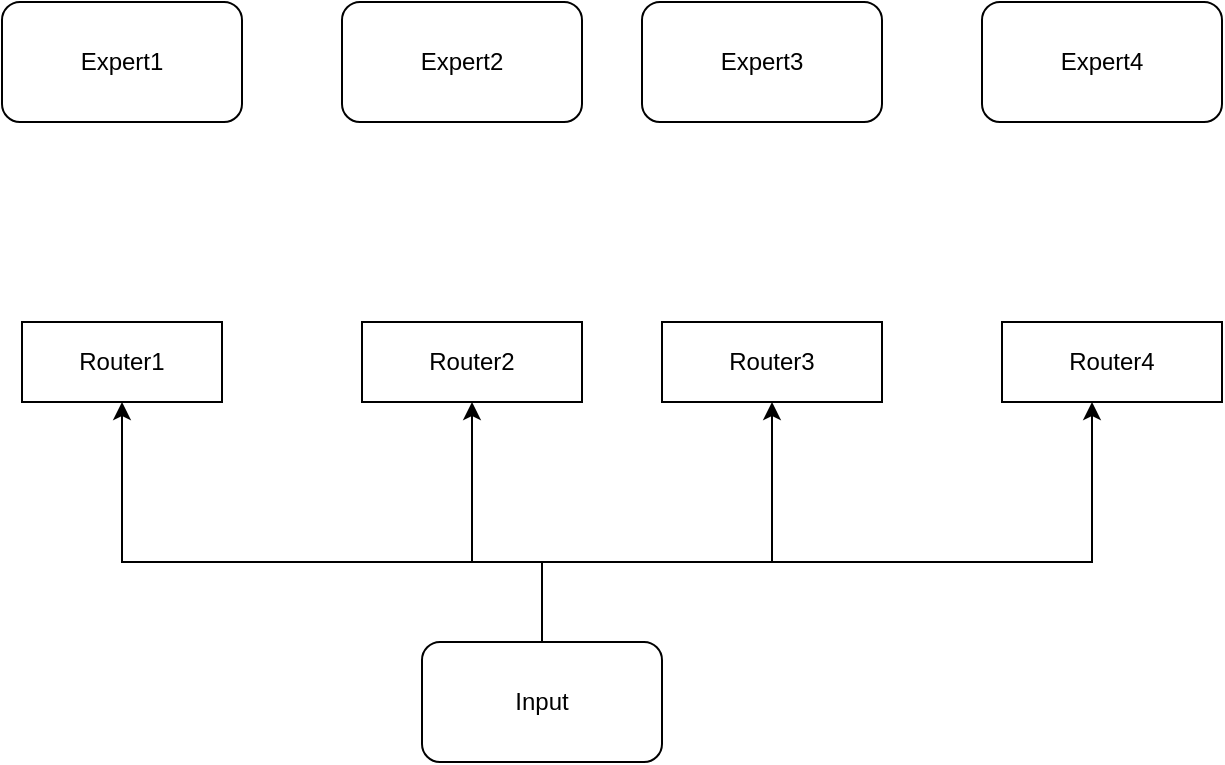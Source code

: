 <mxfile version="23.1.7" type="github">
  <diagram name="Page-1" id="PLbxDN75DThdYP0KRp6C">
    <mxGraphModel dx="994" dy="577" grid="1" gridSize="10" guides="1" tooltips="1" connect="1" arrows="1" fold="1" page="1" pageScale="1" pageWidth="850" pageHeight="1100" math="0" shadow="0">
      <root>
        <mxCell id="0" />
        <mxCell id="1" parent="0" />
        <mxCell id="BJm0aG8vDu-7Nt7-T5gr-1" value="Expert1" style="rounded=1;whiteSpace=wrap;html=1;" vertex="1" parent="1">
          <mxGeometry x="120" y="440" width="120" height="60" as="geometry" />
        </mxCell>
        <mxCell id="BJm0aG8vDu-7Nt7-T5gr-2" value="Expert2" style="rounded=1;whiteSpace=wrap;html=1;" vertex="1" parent="1">
          <mxGeometry x="290" y="440" width="120" height="60" as="geometry" />
        </mxCell>
        <mxCell id="BJm0aG8vDu-7Nt7-T5gr-3" value="Expert3" style="rounded=1;whiteSpace=wrap;html=1;" vertex="1" parent="1">
          <mxGeometry x="440" y="440" width="120" height="60" as="geometry" />
        </mxCell>
        <mxCell id="BJm0aG8vDu-7Nt7-T5gr-4" value="Expert4" style="rounded=1;whiteSpace=wrap;html=1;" vertex="1" parent="1">
          <mxGeometry x="610" y="440" width="120" height="60" as="geometry" />
        </mxCell>
        <mxCell id="BJm0aG8vDu-7Nt7-T5gr-5" value="Router1" style="rounded=0;whiteSpace=wrap;html=1;" vertex="1" parent="1">
          <mxGeometry x="130" y="600" width="100" height="40" as="geometry" />
        </mxCell>
        <mxCell id="BJm0aG8vDu-7Nt7-T5gr-6" value="Router2" style="rounded=0;whiteSpace=wrap;html=1;" vertex="1" parent="1">
          <mxGeometry x="300" y="600" width="110" height="40" as="geometry" />
        </mxCell>
        <mxCell id="BJm0aG8vDu-7Nt7-T5gr-7" value="Router3" style="rounded=0;whiteSpace=wrap;html=1;" vertex="1" parent="1">
          <mxGeometry x="450" y="600" width="110" height="40" as="geometry" />
        </mxCell>
        <mxCell id="BJm0aG8vDu-7Nt7-T5gr-8" value="Router4" style="rounded=0;whiteSpace=wrap;html=1;" vertex="1" parent="1">
          <mxGeometry x="620" y="600" width="110" height="40" as="geometry" />
        </mxCell>
        <mxCell id="BJm0aG8vDu-7Nt7-T5gr-9" value="Input" style="rounded=1;whiteSpace=wrap;html=1;" vertex="1" parent="1">
          <mxGeometry x="330" y="760" width="120" height="60" as="geometry" />
        </mxCell>
        <mxCell id="BJm0aG8vDu-7Nt7-T5gr-10" value="" style="endArrow=classic;html=1;rounded=0;entryX=0.5;entryY=1;entryDx=0;entryDy=0;exitX=0.5;exitY=0;exitDx=0;exitDy=0;" edge="1" parent="1" source="BJm0aG8vDu-7Nt7-T5gr-9" target="BJm0aG8vDu-7Nt7-T5gr-5">
          <mxGeometry width="50" height="50" relative="1" as="geometry">
            <mxPoint x="400" y="600" as="sourcePoint" />
            <mxPoint x="450" y="550" as="targetPoint" />
            <Array as="points">
              <mxPoint x="390" y="720" />
              <mxPoint x="180" y="720" />
            </Array>
          </mxGeometry>
        </mxCell>
        <mxCell id="BJm0aG8vDu-7Nt7-T5gr-11" value="" style="endArrow=classic;html=1;rounded=0;entryX=0.5;entryY=1;entryDx=0;entryDy=0;" edge="1" parent="1">
          <mxGeometry width="50" height="50" relative="1" as="geometry">
            <mxPoint x="380" y="720" as="sourcePoint" />
            <mxPoint x="665" y="640" as="targetPoint" />
            <Array as="points">
              <mxPoint x="665" y="720" />
            </Array>
          </mxGeometry>
        </mxCell>
        <mxCell id="BJm0aG8vDu-7Nt7-T5gr-12" value="" style="endArrow=classic;html=1;rounded=0;entryX=0.5;entryY=1;entryDx=0;entryDy=0;" edge="1" parent="1" target="BJm0aG8vDu-7Nt7-T5gr-7">
          <mxGeometry width="50" height="50" relative="1" as="geometry">
            <mxPoint x="390" y="720" as="sourcePoint" />
            <mxPoint x="450" y="550" as="targetPoint" />
            <Array as="points">
              <mxPoint x="505" y="720" />
            </Array>
          </mxGeometry>
        </mxCell>
        <mxCell id="BJm0aG8vDu-7Nt7-T5gr-13" value="" style="endArrow=classic;html=1;rounded=0;entryX=0.5;entryY=1;entryDx=0;entryDy=0;" edge="1" parent="1" target="BJm0aG8vDu-7Nt7-T5gr-6">
          <mxGeometry width="50" height="50" relative="1" as="geometry">
            <mxPoint x="355" y="720" as="sourcePoint" />
            <mxPoint x="450" y="550" as="targetPoint" />
          </mxGeometry>
        </mxCell>
      </root>
    </mxGraphModel>
  </diagram>
</mxfile>
